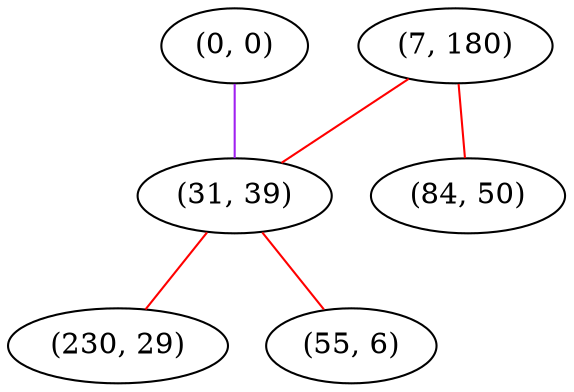 graph "" {
"(7, 180)";
"(0, 0)";
"(31, 39)";
"(230, 29)";
"(84, 50)";
"(55, 6)";
"(7, 180)" -- "(84, 50)"  [color=red, key=0, weight=1];
"(7, 180)" -- "(31, 39)"  [color=red, key=0, weight=1];
"(0, 0)" -- "(31, 39)"  [color=purple, key=0, weight=4];
"(31, 39)" -- "(55, 6)"  [color=red, key=0, weight=1];
"(31, 39)" -- "(230, 29)"  [color=red, key=0, weight=1];
}
